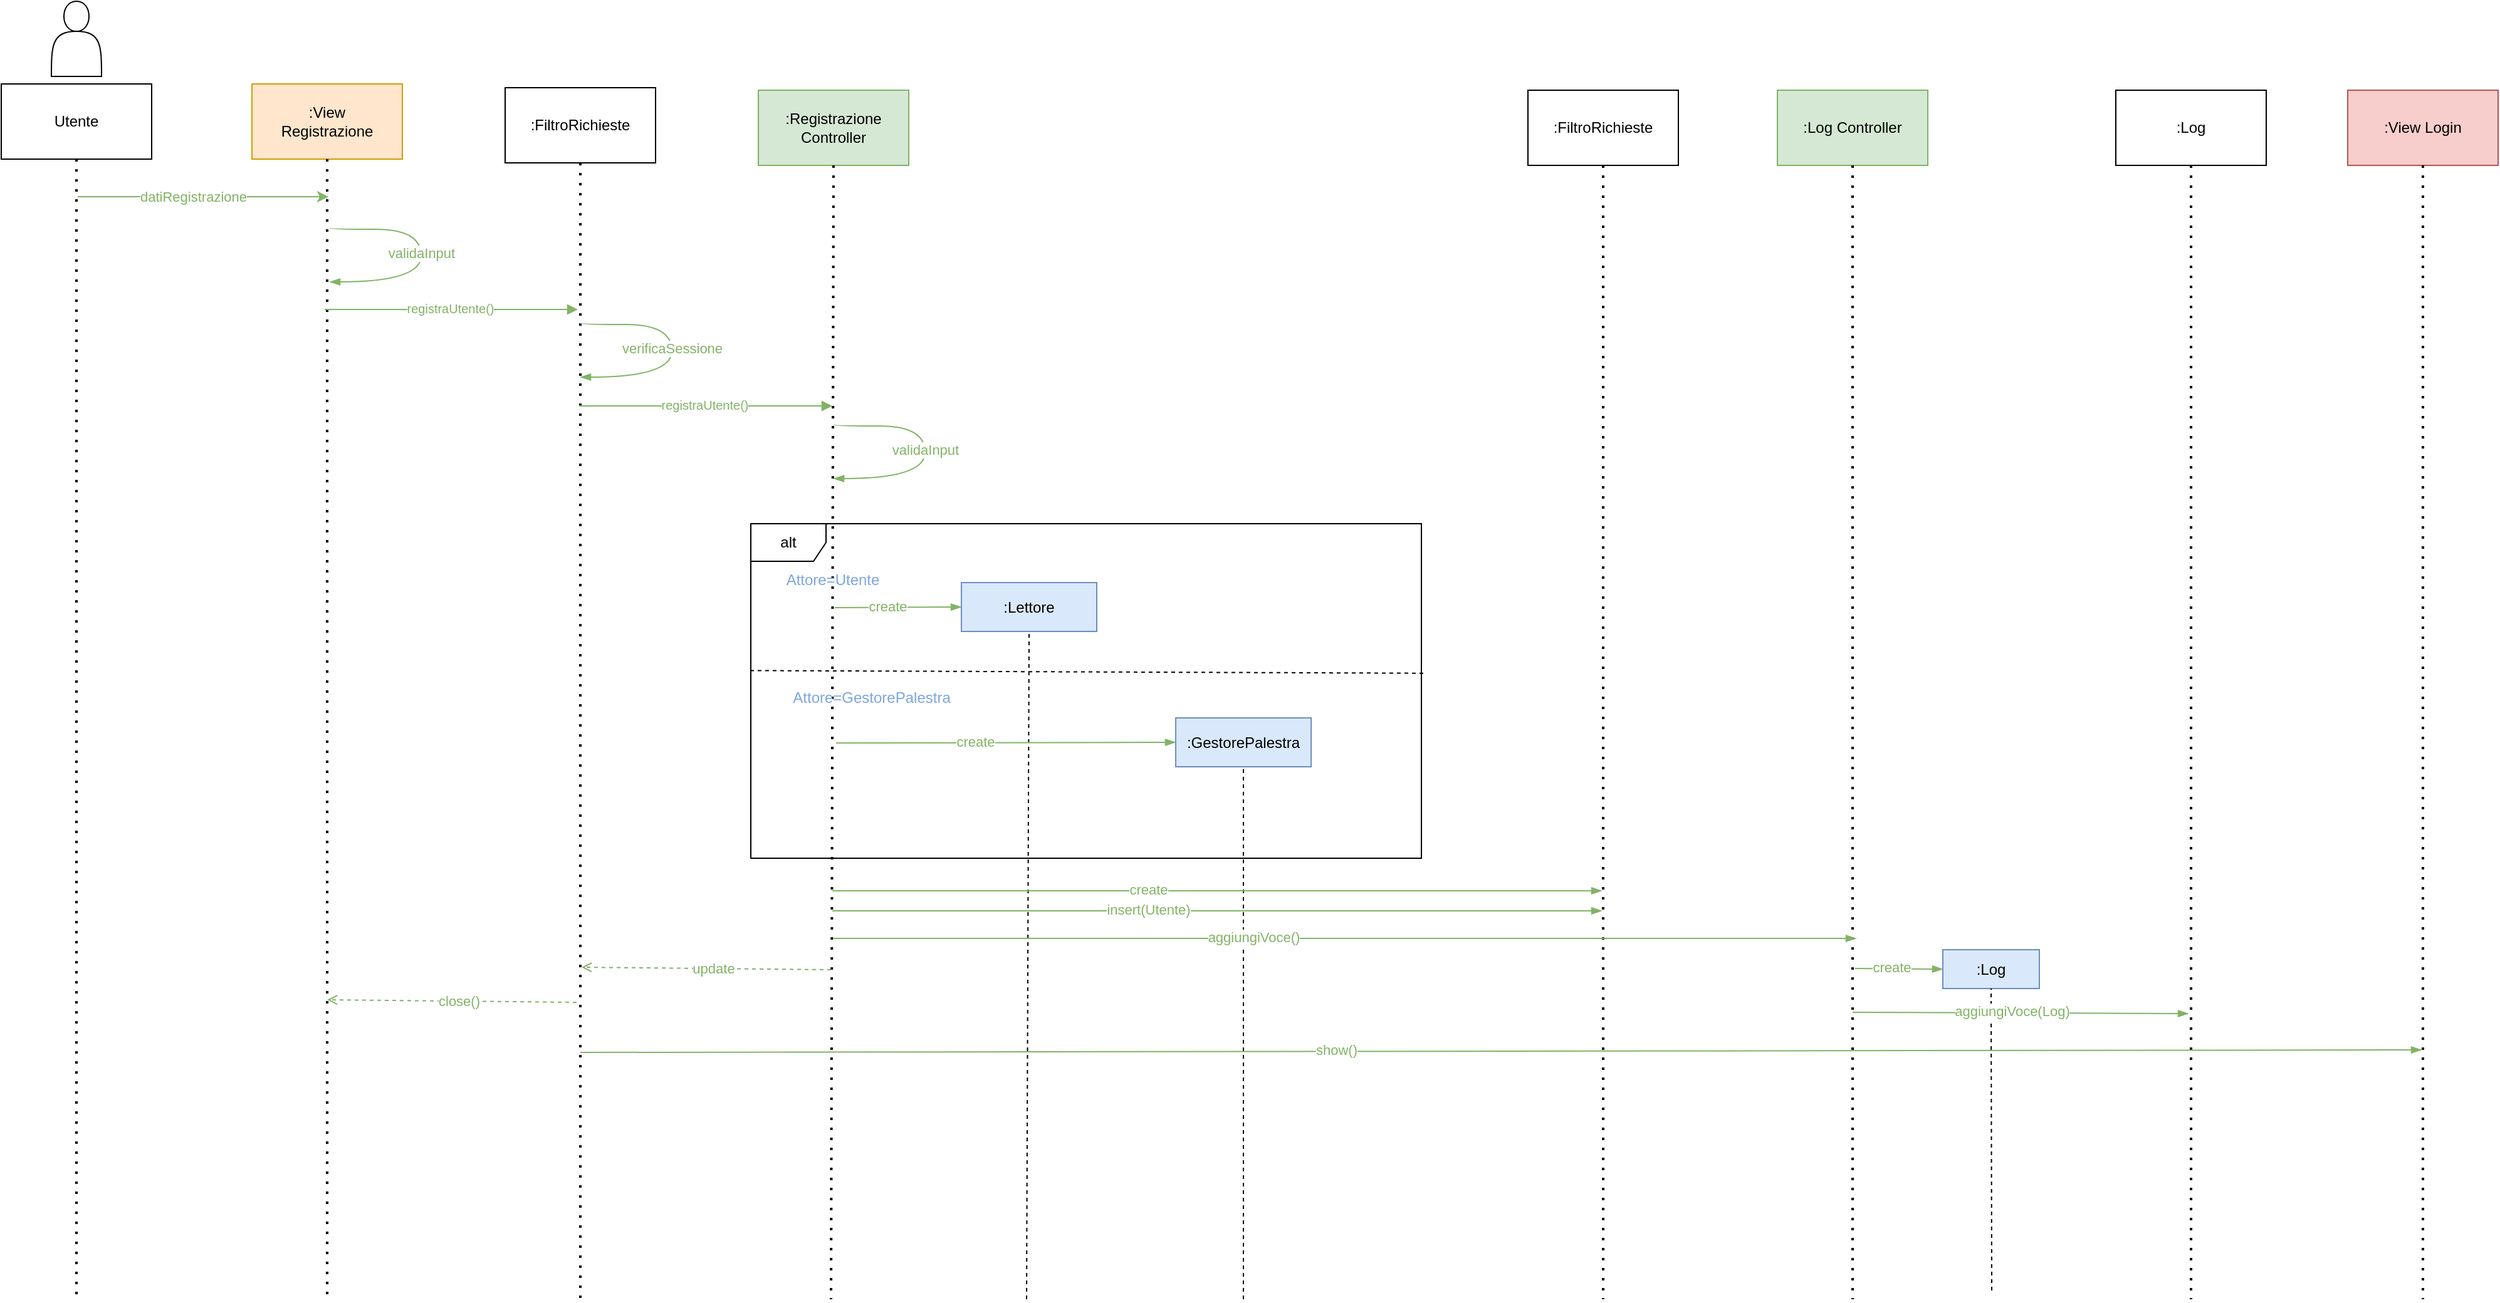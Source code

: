 <mxfile version="24.5.4" type="github">
  <diagram name="Page-1" id="MFwa6qecS6YDcYTtCcl-">
    <mxGraphModel dx="2462" dy="1577" grid="0" gridSize="10" guides="1" tooltips="1" connect="1" arrows="1" fold="1" page="0" pageScale="1" pageWidth="850" pageHeight="1100" math="0" shadow="0">
      <root>
        <mxCell id="0" />
        <mxCell id="1" parent="0" />
        <mxCell id="sKm114cUgRpfBioQrUzL-1" value="&lt;div&gt;:View&lt;/div&gt;&lt;div&gt;Registrazione&lt;br&gt;&lt;/div&gt;" style="rounded=0;whiteSpace=wrap;html=1;fillColor=#ffe6cc;strokeColor=#d79b00;" parent="1" vertex="1">
          <mxGeometry x="181" y="40" width="120" height="60" as="geometry" />
        </mxCell>
        <mxCell id="sKm114cUgRpfBioQrUzL-2" value="&lt;div&gt;:Registrazione&lt;/div&gt;&lt;div&gt;Controller&lt;br&gt;&lt;/div&gt;" style="rounded=0;whiteSpace=wrap;html=1;fillColor=#d5e8d4;strokeColor=#82b366;" parent="1" vertex="1">
          <mxGeometry x="585" y="45" width="120" height="60" as="geometry" />
        </mxCell>
        <mxCell id="sKm114cUgRpfBioQrUzL-4" value="" style="endArrow=none;dashed=1;html=1;dashPattern=1 3;strokeWidth=2;rounded=0;exitX=0.5;exitY=1;exitDx=0;exitDy=0;" parent="1" source="sKm114cUgRpfBioQrUzL-1" edge="1">
          <mxGeometry width="50" height="50" relative="1" as="geometry">
            <mxPoint x="628" y="173" as="sourcePoint" />
            <mxPoint x="241" y="1010" as="targetPoint" />
          </mxGeometry>
        </mxCell>
        <mxCell id="sKm114cUgRpfBioQrUzL-5" value="" style="endArrow=none;dashed=1;html=1;dashPattern=1 3;strokeWidth=2;rounded=0;exitX=0.5;exitY=1;exitDx=0;exitDy=0;" parent="1" source="sKm114cUgRpfBioQrUzL-2" edge="1">
          <mxGeometry width="50" height="50" relative="1" as="geometry">
            <mxPoint x="646" y="113" as="sourcePoint" />
            <mxPoint x="643" y="1010" as="targetPoint" />
          </mxGeometry>
        </mxCell>
        <mxCell id="sKm114cUgRpfBioQrUzL-7" value="" style="endArrow=classic;html=1;rounded=0;startArrow=none;startFill=0;fillColor=#d5e8d4;strokeColor=#82b366;" parent="1" edge="1">
          <mxGeometry width="50" height="50" relative="1" as="geometry">
            <mxPoint x="42" y="130" as="sourcePoint" />
            <mxPoint x="242" y="130" as="targetPoint" />
          </mxGeometry>
        </mxCell>
        <mxCell id="sKm114cUgRpfBioQrUzL-38" value="&lt;font color=&quot;#82b366&quot;&gt;datiRegistrazione&lt;/font&gt;" style="edgeLabel;html=1;align=center;verticalAlign=middle;resizable=0;points=[];" parent="sKm114cUgRpfBioQrUzL-7" vertex="1" connectable="0">
          <mxGeometry x="-0.087" relative="1" as="geometry">
            <mxPoint as="offset" />
          </mxGeometry>
        </mxCell>
        <mxCell id="sKm114cUgRpfBioQrUzL-9" value="alt" style="shape=umlFrame;whiteSpace=wrap;html=1;pointerEvents=0;" parent="1" vertex="1">
          <mxGeometry x="579" y="391" width="535" height="267" as="geometry" />
        </mxCell>
        <mxCell id="sKm114cUgRpfBioQrUzL-10" value="&lt;font color=&quot;#7ea6e0&quot;&gt;Attore=Utente&lt;/font&gt;" style="text;html=1;align=center;verticalAlign=middle;resizable=0;points=[];autosize=1;strokeColor=none;fillColor=none;" parent="1" vertex="1">
          <mxGeometry x="592" y="421.5" width="104" height="29" as="geometry" />
        </mxCell>
        <mxCell id="sKm114cUgRpfBioQrUzL-11" value="&lt;font color=&quot;#7ea6e0&quot;&gt;Attore=GestorePalestra&lt;/font&gt;" style="text;html=1;align=center;verticalAlign=middle;resizable=0;points=[];autosize=1;strokeColor=none;fillColor=none;" parent="1" vertex="1">
          <mxGeometry x="593" y="515" width="163" height="29" as="geometry" />
        </mxCell>
        <mxCell id="sKm114cUgRpfBioQrUzL-15" value="" style="endArrow=block;html=1;rounded=0;fillColor=#d5e8d4;strokeColor=#82b366;endFill=1;" parent="1" edge="1">
          <mxGeometry width="50" height="50" relative="1" as="geometry">
            <mxPoint x="239" y="220" as="sourcePoint" />
            <mxPoint x="441" y="220" as="targetPoint" />
          </mxGeometry>
        </mxCell>
        <mxCell id="sKm114cUgRpfBioQrUzL-16" value="&lt;font color=&quot;#82b366&quot; style=&quot;font-size: 10px;&quot;&gt;registraUtente()&lt;/font&gt;" style="edgeLabel;html=1;align=center;verticalAlign=middle;resizable=0;points=[];" parent="sKm114cUgRpfBioQrUzL-15" vertex="1" connectable="0">
          <mxGeometry x="-0.013" y="1" relative="1" as="geometry">
            <mxPoint as="offset" />
          </mxGeometry>
        </mxCell>
        <mxCell id="sKm114cUgRpfBioQrUzL-36" value="Utente" style="rounded=0;whiteSpace=wrap;html=1;" parent="1" vertex="1">
          <mxGeometry x="-19" y="40" width="120" height="60" as="geometry" />
        </mxCell>
        <mxCell id="sKm114cUgRpfBioQrUzL-37" value="" style="endArrow=none;dashed=1;html=1;dashPattern=1 3;strokeWidth=2;rounded=0;exitX=0.5;exitY=1;exitDx=0;exitDy=0;" parent="1" source="sKm114cUgRpfBioQrUzL-36" edge="1">
          <mxGeometry width="50" height="50" relative="1" as="geometry">
            <mxPoint x="428" y="173" as="sourcePoint" />
            <mxPoint x="41" y="1010" as="targetPoint" />
          </mxGeometry>
        </mxCell>
        <mxCell id="sKm114cUgRpfBioQrUzL-39" value="" style="endArrow=blockThin;html=1;rounded=0;fillColor=#d5e8d4;strokeColor=#82b366;endFill=1;edgeStyle=orthogonalEdgeStyle;curved=1;" parent="1" edge="1">
          <mxGeometry width="50" height="50" relative="1" as="geometry">
            <mxPoint x="243" y="155" as="sourcePoint" />
            <mxPoint x="243" y="198" as="targetPoint" />
            <Array as="points">
              <mxPoint x="243" y="156" />
              <mxPoint x="316" y="156" />
              <mxPoint x="316" y="198" />
            </Array>
          </mxGeometry>
        </mxCell>
        <mxCell id="sKm114cUgRpfBioQrUzL-40" value="&lt;font color=&quot;#82b366&quot;&gt;validaInput&lt;/font&gt;" style="edgeLabel;html=1;align=center;verticalAlign=middle;resizable=0;points=[];" parent="sKm114cUgRpfBioQrUzL-39" vertex="1" connectable="0">
          <mxGeometry x="-0.016" relative="1" as="geometry">
            <mxPoint as="offset" />
          </mxGeometry>
        </mxCell>
        <mxCell id="sKm114cUgRpfBioQrUzL-41" value=":FiltroRichieste" style="rounded=0;whiteSpace=wrap;html=1;" parent="1" vertex="1">
          <mxGeometry x="383" y="43" width="120" height="60" as="geometry" />
        </mxCell>
        <mxCell id="sKm114cUgRpfBioQrUzL-42" value="" style="endArrow=none;dashed=1;html=1;dashPattern=1 3;strokeWidth=2;rounded=0;exitX=0.5;exitY=1;exitDx=0;exitDy=0;" parent="1" source="sKm114cUgRpfBioQrUzL-41" edge="1">
          <mxGeometry width="50" height="50" relative="1" as="geometry">
            <mxPoint x="830" y="176" as="sourcePoint" />
            <mxPoint x="443" y="1010" as="targetPoint" />
          </mxGeometry>
        </mxCell>
        <mxCell id="sKm114cUgRpfBioQrUzL-43" value="" style="endArrow=blockThin;html=1;rounded=0;fillColor=#d5e8d4;strokeColor=#82b366;endFill=1;edgeStyle=orthogonalEdgeStyle;curved=1;" parent="1" edge="1">
          <mxGeometry width="50" height="50" relative="1" as="geometry">
            <mxPoint x="443" y="231" as="sourcePoint" />
            <mxPoint x="443" y="274" as="targetPoint" />
            <Array as="points">
              <mxPoint x="443" y="232" />
              <mxPoint x="516" y="232" />
              <mxPoint x="516" y="274" />
            </Array>
          </mxGeometry>
        </mxCell>
        <mxCell id="sKm114cUgRpfBioQrUzL-44" value="&lt;font color=&quot;#82b366&quot;&gt;verificaSessione&lt;/font&gt;" style="edgeLabel;html=1;align=center;verticalAlign=middle;resizable=0;points=[];" parent="sKm114cUgRpfBioQrUzL-43" vertex="1" connectable="0">
          <mxGeometry x="-0.016" relative="1" as="geometry">
            <mxPoint as="offset" />
          </mxGeometry>
        </mxCell>
        <mxCell id="sKm114cUgRpfBioQrUzL-45" value="" style="endArrow=block;html=1;rounded=0;fillColor=#d5e8d4;strokeColor=#82b366;endFill=1;" parent="1" edge="1">
          <mxGeometry width="50" height="50" relative="1" as="geometry">
            <mxPoint x="442" y="297" as="sourcePoint" />
            <mxPoint x="644" y="297" as="targetPoint" />
          </mxGeometry>
        </mxCell>
        <mxCell id="sKm114cUgRpfBioQrUzL-46" value="&lt;font color=&quot;#82b366&quot; style=&quot;font-size: 10px;&quot;&gt;registraUtente()&lt;/font&gt;" style="edgeLabel;html=1;align=center;verticalAlign=middle;resizable=0;points=[];" parent="sKm114cUgRpfBioQrUzL-45" vertex="1" connectable="0">
          <mxGeometry x="-0.013" y="1" relative="1" as="geometry">
            <mxPoint as="offset" />
          </mxGeometry>
        </mxCell>
        <mxCell id="sKm114cUgRpfBioQrUzL-47" value="" style="endArrow=blockThin;html=1;rounded=0;fillColor=#d5e8d4;strokeColor=#82b366;endFill=1;edgeStyle=orthogonalEdgeStyle;curved=1;" parent="1" edge="1">
          <mxGeometry width="50" height="50" relative="1" as="geometry">
            <mxPoint x="645" y="312" as="sourcePoint" />
            <mxPoint x="645" y="355" as="targetPoint" />
            <Array as="points">
              <mxPoint x="645" y="313" />
              <mxPoint x="718" y="313" />
              <mxPoint x="718" y="355" />
            </Array>
          </mxGeometry>
        </mxCell>
        <mxCell id="sKm114cUgRpfBioQrUzL-48" value="&lt;font color=&quot;#82b366&quot;&gt;validaInput&lt;/font&gt;" style="edgeLabel;html=1;align=center;verticalAlign=middle;resizable=0;points=[];" parent="sKm114cUgRpfBioQrUzL-47" vertex="1" connectable="0">
          <mxGeometry x="-0.016" relative="1" as="geometry">
            <mxPoint as="offset" />
          </mxGeometry>
        </mxCell>
        <mxCell id="rhxFpgpyRXWXokQXL5by-1" value="" style="endArrow=none;dashed=1;html=1;rounded=0;exitX=-0.001;exitY=0.439;exitDx=0;exitDy=0;exitPerimeter=0;entryX=1.003;entryY=0.447;entryDx=0;entryDy=0;entryPerimeter=0;" parent="1" source="sKm114cUgRpfBioQrUzL-9" target="sKm114cUgRpfBioQrUzL-9" edge="1">
          <mxGeometry width="50" height="50" relative="1" as="geometry">
            <mxPoint x="834" y="540" as="sourcePoint" />
            <mxPoint x="884" y="490" as="targetPoint" />
          </mxGeometry>
        </mxCell>
        <mxCell id="rhxFpgpyRXWXokQXL5by-2" value="" style="endArrow=blockThin;html=1;rounded=0;endFill=1;fillColor=#d5e8d4;strokeColor=#82b366;entryX=0;entryY=0.5;entryDx=0;entryDy=0;" parent="1" target="rhxFpgpyRXWXokQXL5by-3" edge="1">
          <mxGeometry width="50" height="50" relative="1" as="geometry">
            <mxPoint x="646" y="458" as="sourcePoint" />
            <mxPoint x="742" y="458" as="targetPoint" />
          </mxGeometry>
        </mxCell>
        <mxCell id="rhxFpgpyRXWXokQXL5by-4" value="&lt;font color=&quot;#82b366&quot;&gt;create&lt;/font&gt;" style="edgeLabel;html=1;align=center;verticalAlign=middle;resizable=0;points=[];" parent="rhxFpgpyRXWXokQXL5by-2" vertex="1" connectable="0">
          <mxGeometry x="-0.18" y="1" relative="1" as="geometry">
            <mxPoint as="offset" />
          </mxGeometry>
        </mxCell>
        <mxCell id="rhxFpgpyRXWXokQXL5by-3" value=":Lettore" style="rounded=0;whiteSpace=wrap;html=1;fillColor=#dae8fc;strokeColor=#6c8ebf;" parent="1" vertex="1">
          <mxGeometry x="747" y="438" width="108" height="39" as="geometry" />
        </mxCell>
        <mxCell id="rhxFpgpyRXWXokQXL5by-6" value="" style="endArrow=none;dashed=1;html=1;rounded=0;entryX=0.5;entryY=1;entryDx=0;entryDy=0;" parent="1" target="rhxFpgpyRXWXokQXL5by-3" edge="1">
          <mxGeometry width="50" height="50" relative="1" as="geometry">
            <mxPoint x="799" y="1010" as="sourcePoint" />
            <mxPoint x="828" y="506" as="targetPoint" />
          </mxGeometry>
        </mxCell>
        <mxCell id="rhxFpgpyRXWXokQXL5by-7" value="" style="endArrow=blockThin;html=1;rounded=0;endFill=1;fillColor=#d5e8d4;strokeColor=#82b366;entryX=0;entryY=0.5;entryDx=0;entryDy=0;" parent="1" target="rhxFpgpyRXWXokQXL5by-9" edge="1">
          <mxGeometry width="50" height="50" relative="1" as="geometry">
            <mxPoint x="647" y="566" as="sourcePoint" />
            <mxPoint x="913" y="566" as="targetPoint" />
          </mxGeometry>
        </mxCell>
        <mxCell id="rhxFpgpyRXWXokQXL5by-8" value="&lt;font color=&quot;#82b366&quot;&gt;create&lt;/font&gt;" style="edgeLabel;html=1;align=center;verticalAlign=middle;resizable=0;points=[];" parent="rhxFpgpyRXWXokQXL5by-7" vertex="1" connectable="0">
          <mxGeometry x="-0.18" y="1" relative="1" as="geometry">
            <mxPoint as="offset" />
          </mxGeometry>
        </mxCell>
        <mxCell id="rhxFpgpyRXWXokQXL5by-9" value=":GestorePalestra" style="rounded=0;whiteSpace=wrap;html=1;fillColor=#dae8fc;strokeColor=#6c8ebf;" parent="1" vertex="1">
          <mxGeometry x="918" y="546" width="108" height="39" as="geometry" />
        </mxCell>
        <mxCell id="rhxFpgpyRXWXokQXL5by-10" value="" style="endArrow=none;dashed=1;html=1;rounded=0;entryX=0.5;entryY=1;entryDx=0;entryDy=0;" parent="1" target="rhxFpgpyRXWXokQXL5by-9" edge="1">
          <mxGeometry width="50" height="50" relative="1" as="geometry">
            <mxPoint x="972" y="1010" as="sourcePoint" />
            <mxPoint x="999" y="614" as="targetPoint" />
          </mxGeometry>
        </mxCell>
        <mxCell id="-fbbleJt7m9odcMbAXJR-1" value="" style="endArrow=none;dashed=1;html=1;dashPattern=1 3;strokeWidth=2;rounded=0;exitX=0.5;exitY=1;exitDx=0;exitDy=0;" parent="1" source="-fbbleJt7m9odcMbAXJR-2" edge="1">
          <mxGeometry width="50" height="50" relative="1" as="geometry">
            <mxPoint x="1646" y="178" as="sourcePoint" />
            <mxPoint x="1259" y="1010" as="targetPoint" />
          </mxGeometry>
        </mxCell>
        <mxCell id="-fbbleJt7m9odcMbAXJR-2" value=":FiltroRichieste" style="rounded=0;whiteSpace=wrap;html=1;" parent="1" vertex="1">
          <mxGeometry x="1199" y="45" width="120" height="60" as="geometry" />
        </mxCell>
        <mxCell id="-fbbleJt7m9odcMbAXJR-3" value=":Log Controller" style="rounded=0;whiteSpace=wrap;html=1;fillColor=#d5e8d4;strokeColor=#82b366;" parent="1" vertex="1">
          <mxGeometry x="1398" y="45" width="120" height="60" as="geometry" />
        </mxCell>
        <mxCell id="-fbbleJt7m9odcMbAXJR-4" value="" style="endArrow=none;dashed=1;html=1;dashPattern=1 3;strokeWidth=2;rounded=0;exitX=0.5;exitY=1;exitDx=0;exitDy=0;fillColor=#d5e8d4;strokeColor=#000000;" parent="1" source="-fbbleJt7m9odcMbAXJR-3" edge="1">
          <mxGeometry width="50" height="50" relative="1" as="geometry">
            <mxPoint x="1845" y="178" as="sourcePoint" />
            <mxPoint x="1458" y="1010" as="targetPoint" />
          </mxGeometry>
        </mxCell>
        <mxCell id="-fbbleJt7m9odcMbAXJR-5" value="" style="endArrow=blockThin;html=1;rounded=0;endFill=1;fillColor=#d5e8d4;strokeColor=#82b366;" parent="1" edge="1">
          <mxGeometry width="50" height="50" relative="1" as="geometry">
            <mxPoint x="644" y="684" as="sourcePoint" />
            <mxPoint x="1258" y="684" as="targetPoint" />
          </mxGeometry>
        </mxCell>
        <mxCell id="-fbbleJt7m9odcMbAXJR-6" value="&lt;font color=&quot;#82b366&quot;&gt;create&lt;/font&gt;" style="edgeLabel;html=1;align=center;verticalAlign=middle;resizable=0;points=[];" parent="-fbbleJt7m9odcMbAXJR-5" vertex="1" connectable="0">
          <mxGeometry x="-0.18" y="1" relative="1" as="geometry">
            <mxPoint as="offset" />
          </mxGeometry>
        </mxCell>
        <mxCell id="-fbbleJt7m9odcMbAXJR-7" value="" style="endArrow=blockThin;html=1;rounded=0;endFill=1;fillColor=#d5e8d4;strokeColor=#82b366;" parent="1" edge="1">
          <mxGeometry width="50" height="50" relative="1" as="geometry">
            <mxPoint x="644" y="700" as="sourcePoint" />
            <mxPoint x="1258" y="700" as="targetPoint" />
          </mxGeometry>
        </mxCell>
        <mxCell id="-fbbleJt7m9odcMbAXJR-8" value="&lt;font color=&quot;#82b366&quot;&gt;insert(Utente)&lt;/font&gt;" style="edgeLabel;html=1;align=center;verticalAlign=middle;resizable=0;points=[];" parent="-fbbleJt7m9odcMbAXJR-7" vertex="1" connectable="0">
          <mxGeometry x="-0.18" y="1" relative="1" as="geometry">
            <mxPoint as="offset" />
          </mxGeometry>
        </mxCell>
        <mxCell id="-fbbleJt7m9odcMbAXJR-9" value="" style="endArrow=blockThin;html=1;rounded=0;endFill=1;fillColor=#d5e8d4;strokeColor=#82b366;" parent="1" edge="1">
          <mxGeometry width="50" height="50" relative="1" as="geometry">
            <mxPoint x="645" y="722" as="sourcePoint" />
            <mxPoint x="1461" y="722" as="targetPoint" />
          </mxGeometry>
        </mxCell>
        <mxCell id="-fbbleJt7m9odcMbAXJR-10" value="&lt;font color=&quot;#82b366&quot;&gt;aggiungiVoce()&lt;/font&gt;" style="edgeLabel;html=1;align=center;verticalAlign=middle;resizable=0;points=[];" parent="-fbbleJt7m9odcMbAXJR-9" vertex="1" connectable="0">
          <mxGeometry x="-0.18" y="1" relative="1" as="geometry">
            <mxPoint as="offset" />
          </mxGeometry>
        </mxCell>
        <mxCell id="-fbbleJt7m9odcMbAXJR-13" value=":Log" style="rounded=0;whiteSpace=wrap;html=1;" parent="1" vertex="1">
          <mxGeometry x="1668" y="45" width="120" height="60" as="geometry" />
        </mxCell>
        <mxCell id="-fbbleJt7m9odcMbAXJR-14" value="" style="endArrow=none;dashed=1;html=1;dashPattern=1 3;strokeWidth=2;rounded=0;exitX=0.5;exitY=1;exitDx=0;exitDy=0;" parent="1" source="-fbbleJt7m9odcMbAXJR-13" edge="1">
          <mxGeometry width="50" height="50" relative="1" as="geometry">
            <mxPoint x="2115" y="178" as="sourcePoint" />
            <mxPoint x="1728" y="1010" as="targetPoint" />
          </mxGeometry>
        </mxCell>
        <mxCell id="-fbbleJt7m9odcMbAXJR-15" value="" style="endArrow=blockThin;html=1;rounded=0;fillColor=#d5e8d4;strokeColor=#82b366;endFill=1;entryX=0;entryY=0.5;entryDx=0;entryDy=0;" parent="1" target="-fbbleJt7m9odcMbAXJR-16" edge="1">
          <mxGeometry width="50" height="50" relative="1" as="geometry">
            <mxPoint x="1460" y="746" as="sourcePoint" />
            <mxPoint x="1524" y="746" as="targetPoint" />
          </mxGeometry>
        </mxCell>
        <mxCell id="-fbbleJt7m9odcMbAXJR-18" value="&lt;font color=&quot;#82b366&quot;&gt;create&lt;/font&gt;" style="edgeLabel;html=1;align=center;verticalAlign=middle;resizable=0;points=[];" parent="-fbbleJt7m9odcMbAXJR-15" vertex="1" connectable="0">
          <mxGeometry x="-0.178" y="1" relative="1" as="geometry">
            <mxPoint as="offset" />
          </mxGeometry>
        </mxCell>
        <mxCell id="-fbbleJt7m9odcMbAXJR-16" value=":Log" style="rounded=0;whiteSpace=wrap;html=1;fillColor=#dae8fc;strokeColor=#6c8ebf;" parent="1" vertex="1">
          <mxGeometry x="1530" y="731" width="77" height="31" as="geometry" />
        </mxCell>
        <mxCell id="-fbbleJt7m9odcMbAXJR-17" value="" style="endArrow=none;dashed=1;html=1;rounded=0;entryX=0.5;entryY=1;entryDx=0;entryDy=0;" parent="1" target="-fbbleJt7m9odcMbAXJR-16" edge="1">
          <mxGeometry width="50" height="50" relative="1" as="geometry">
            <mxPoint x="1569" y="1003" as="sourcePoint" />
            <mxPoint x="1585" y="852" as="targetPoint" />
          </mxGeometry>
        </mxCell>
        <mxCell id="-fbbleJt7m9odcMbAXJR-19" value="" style="endArrow=blockThin;html=1;rounded=0;fillColor=#d5e8d4;strokeColor=#82b366;endFill=1;" parent="1" edge="1">
          <mxGeometry width="50" height="50" relative="1" as="geometry">
            <mxPoint x="1458" y="781" as="sourcePoint" />
            <mxPoint x="1726" y="782" as="targetPoint" />
          </mxGeometry>
        </mxCell>
        <mxCell id="-fbbleJt7m9odcMbAXJR-20" value="&lt;font color=&quot;#82b366&quot;&gt;aggiungiVoce(Log)&lt;/font&gt;" style="edgeLabel;html=1;align=center;verticalAlign=middle;resizable=0;points=[];" parent="-fbbleJt7m9odcMbAXJR-19" vertex="1" connectable="0">
          <mxGeometry x="-0.178" y="1" relative="1" as="geometry">
            <mxPoint x="17" y="-1" as="offset" />
          </mxGeometry>
        </mxCell>
        <mxCell id="-fbbleJt7m9odcMbAXJR-21" value=":View Login" style="rounded=0;whiteSpace=wrap;html=1;fillColor=#f8cecc;strokeColor=#b85450;" parent="1" vertex="1">
          <mxGeometry x="1853" y="45" width="120" height="60" as="geometry" />
        </mxCell>
        <mxCell id="-fbbleJt7m9odcMbAXJR-22" value="" style="endArrow=none;dashed=1;html=1;dashPattern=1 3;strokeWidth=2;rounded=0;exitX=0.5;exitY=1;exitDx=0;exitDy=0;" parent="1" source="-fbbleJt7m9odcMbAXJR-21" edge="1">
          <mxGeometry width="50" height="50" relative="1" as="geometry">
            <mxPoint x="2300" y="178" as="sourcePoint" />
            <mxPoint x="1913" y="1010" as="targetPoint" />
          </mxGeometry>
        </mxCell>
        <mxCell id="-fbbleJt7m9odcMbAXJR-23" value="" style="endArrow=blockThin;html=1;rounded=0;endFill=1;fillColor=#d5e8d4;strokeColor=#82b366;" parent="1" edge="1">
          <mxGeometry width="50" height="50" relative="1" as="geometry">
            <mxPoint x="443" y="813" as="sourcePoint" />
            <mxPoint x="1912" y="811" as="targetPoint" />
          </mxGeometry>
        </mxCell>
        <mxCell id="-fbbleJt7m9odcMbAXJR-24" value="&lt;font color=&quot;#82b366&quot;&gt;show()&lt;/font&gt;" style="edgeLabel;html=1;align=center;verticalAlign=middle;resizable=0;points=[];" parent="-fbbleJt7m9odcMbAXJR-23" vertex="1" connectable="0">
          <mxGeometry x="-0.18" y="1" relative="1" as="geometry">
            <mxPoint as="offset" />
          </mxGeometry>
        </mxCell>
        <mxCell id="4bYgYhbL0QDnwhYqUQXU-1" value="" style="endArrow=open;html=1;rounded=0;endFill=0;fillColor=#d5e8d4;strokeColor=#82b366;dashed=1;" edge="1" parent="1">
          <mxGeometry width="50" height="50" relative="1" as="geometry">
            <mxPoint x="643" y="747" as="sourcePoint" />
            <mxPoint x="444" y="745" as="targetPoint" />
          </mxGeometry>
        </mxCell>
        <mxCell id="4bYgYhbL0QDnwhYqUQXU-2" value="&lt;font color=&quot;#82b366&quot;&gt;update&lt;/font&gt;" style="edgeLabel;html=1;align=center;verticalAlign=middle;resizable=0;points=[];" vertex="1" connectable="0" parent="4bYgYhbL0QDnwhYqUQXU-1">
          <mxGeometry x="-0.055" relative="1" as="geometry">
            <mxPoint as="offset" />
          </mxGeometry>
        </mxCell>
        <mxCell id="4bYgYhbL0QDnwhYqUQXU-3" value="" style="endArrow=open;html=1;rounded=0;endFill=0;fillColor=#d5e8d4;strokeColor=#82b366;dashed=1;" edge="1" parent="1">
          <mxGeometry width="50" height="50" relative="1" as="geometry">
            <mxPoint x="440" y="773" as="sourcePoint" />
            <mxPoint x="241" y="771" as="targetPoint" />
          </mxGeometry>
        </mxCell>
        <mxCell id="4bYgYhbL0QDnwhYqUQXU-4" value="&lt;font color=&quot;#82b366&quot;&gt;close()&lt;/font&gt;" style="edgeLabel;html=1;align=center;verticalAlign=middle;resizable=0;points=[];" vertex="1" connectable="0" parent="4bYgYhbL0QDnwhYqUQXU-3">
          <mxGeometry x="-0.055" relative="1" as="geometry">
            <mxPoint as="offset" />
          </mxGeometry>
        </mxCell>
        <mxCell id="4bYgYhbL0QDnwhYqUQXU-5" value="" style="shape=actor;whiteSpace=wrap;html=1;" vertex="1" parent="1">
          <mxGeometry x="21" y="-26" width="40" height="60" as="geometry" />
        </mxCell>
      </root>
    </mxGraphModel>
  </diagram>
</mxfile>
